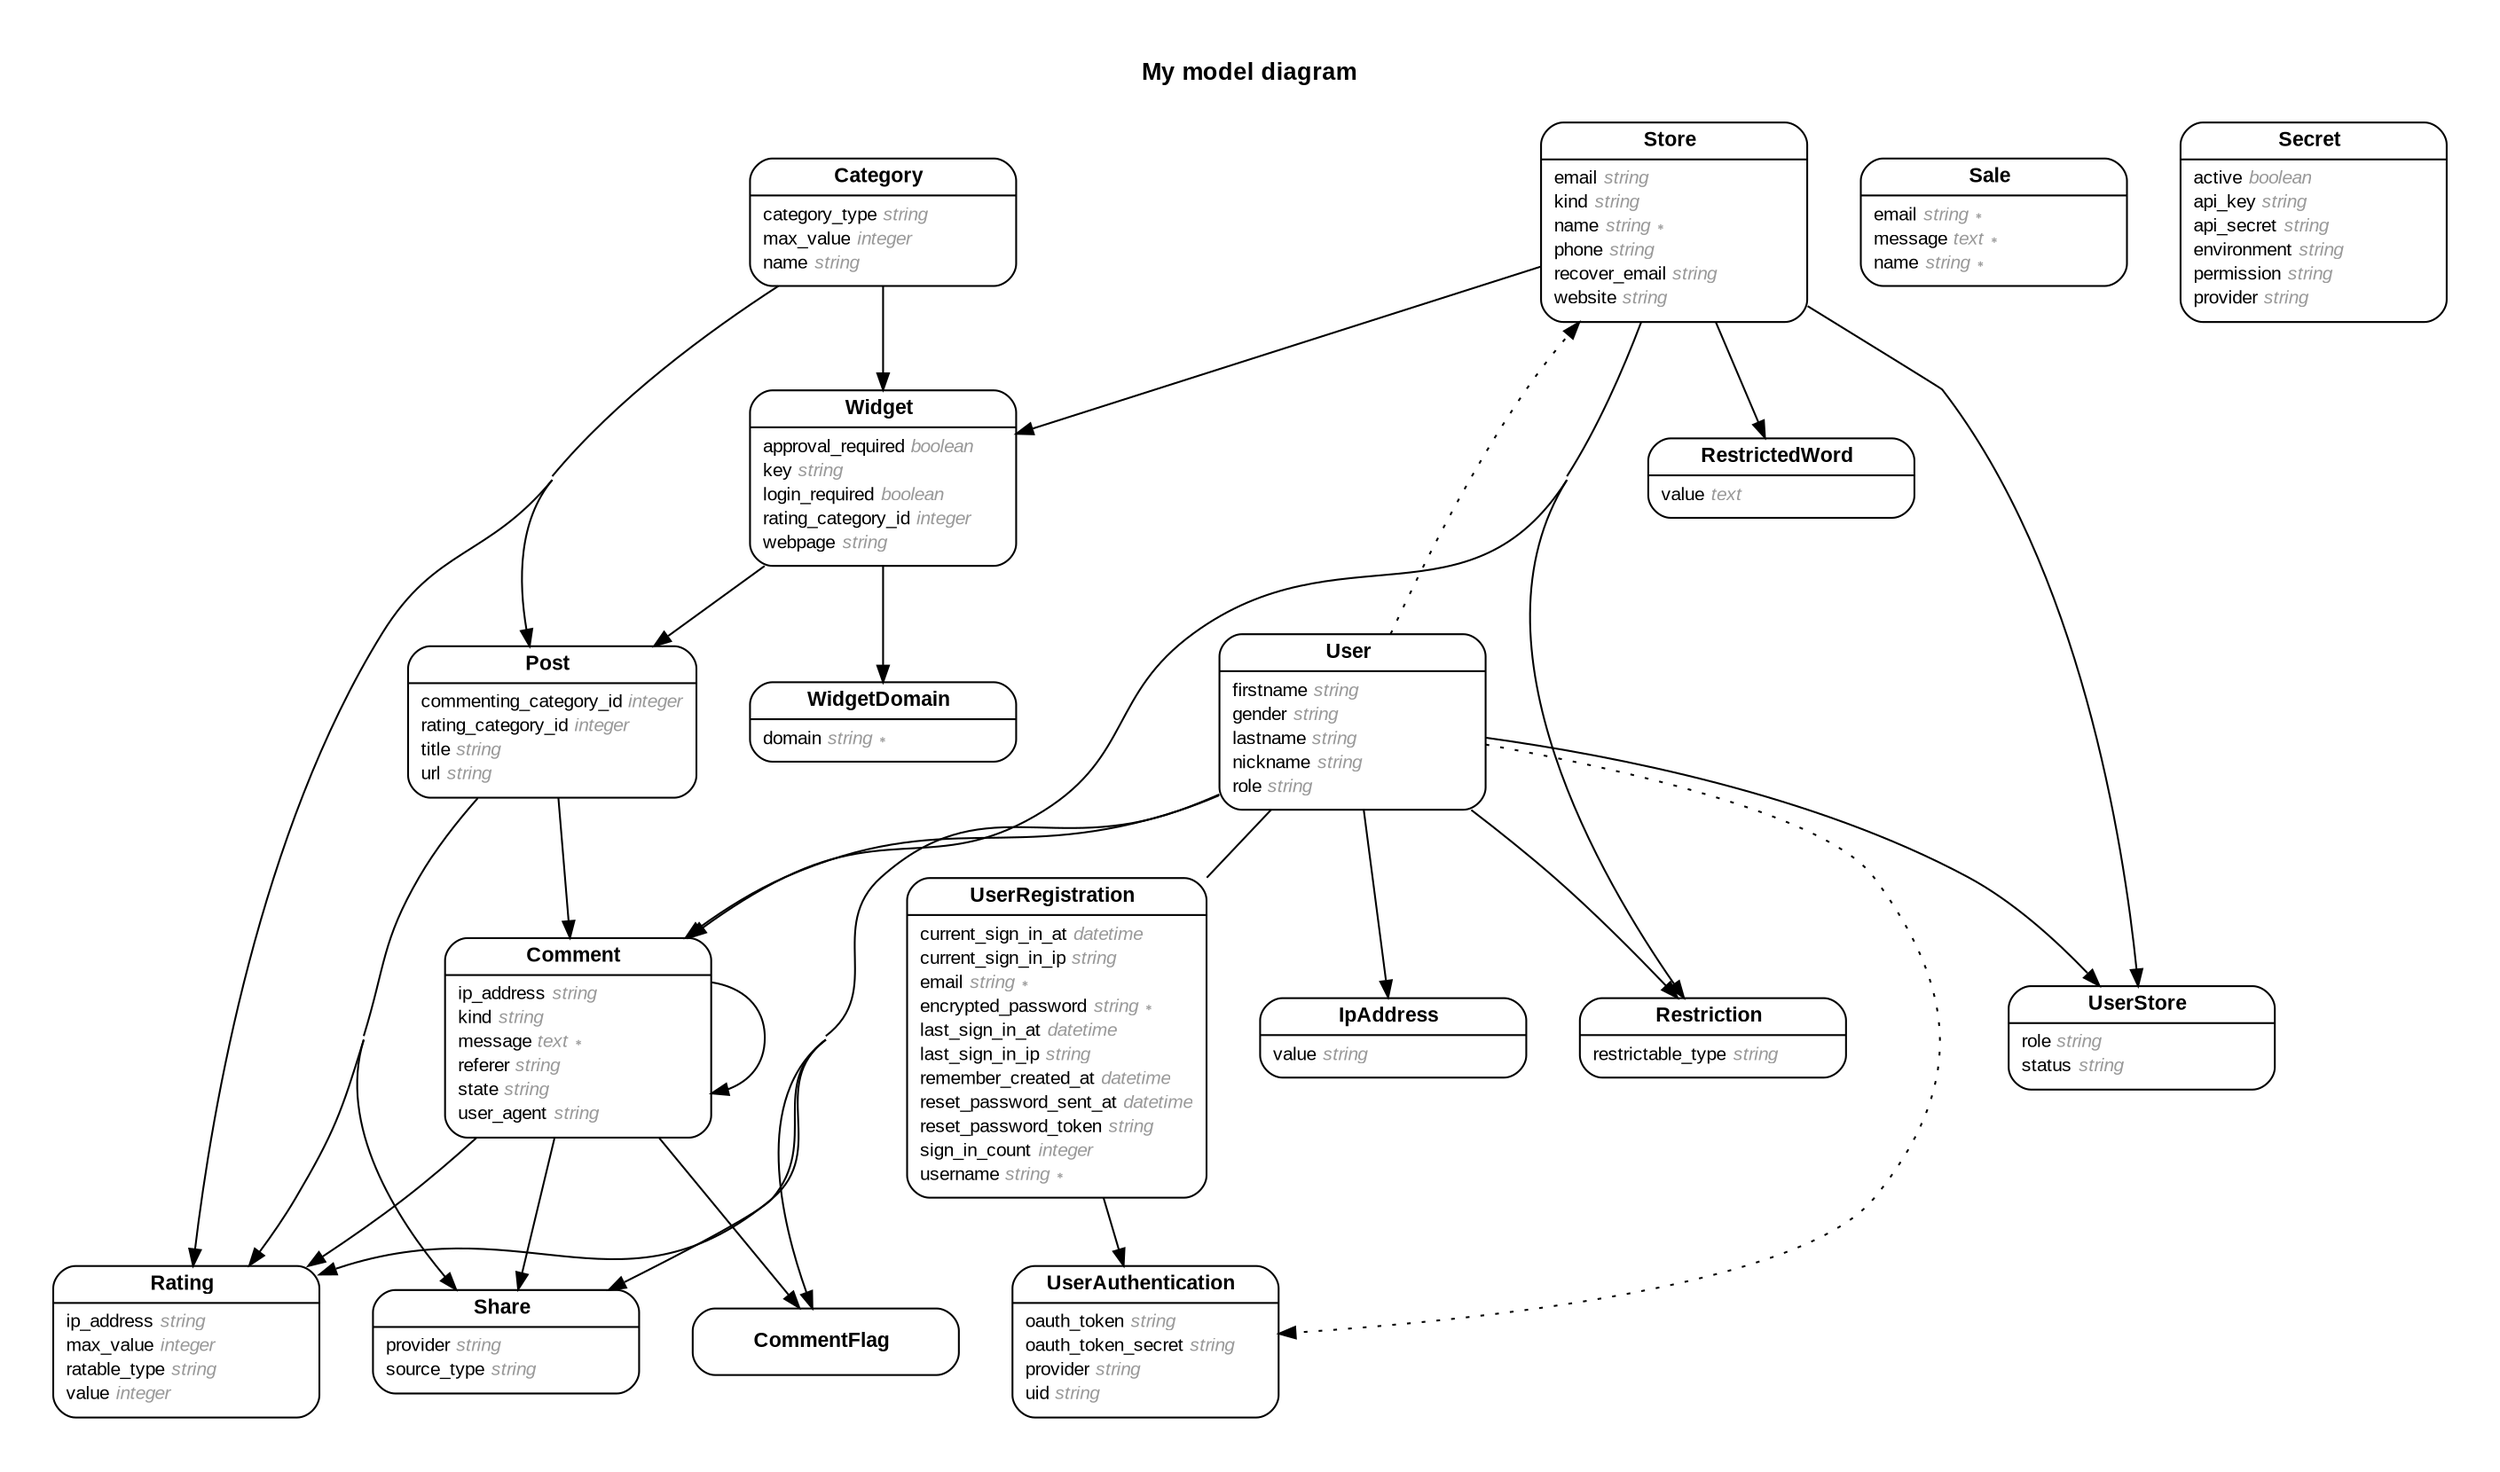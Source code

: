 digraph Omrats {
rankdir = "LR";
ranksep = "0.5";
nodesep = "0.4";
pad = "0.4,0.4";
margin = "0,0";
concentrate = "true";
labelloc = "t";
fontsize = "13";
fontname = "Arial Bold";
node[ shape  =  "Mrecord" , fontsize  =  "10" , fontname  =  "Arial" , margin  =  "0.07,0.05" , penwidth  =  "1.0"];
edge[ fontname  =  "Arial" , fontsize  =  "7" , dir  =  "both" , arrowsize  =  "0.9" , penwidth  =  "1.0" , labelangle  =  "32" , labeldistance  =  "1.8"];
rankdir = "TB";
label = "My model diagram\n\n";
m_Category [label = <{<table border="0" align="center" cellspacing="0.5" cellpadding="0" width="134">
  <tr><td align="center" valign="bottom" width="130"><font face="Arial Bold" point-size="11">Category</font></td></tr>
</table>
|
<table border="0" align="left" cellspacing="2" cellpadding="0" width="134">
  <tr><td align="left" width="130" port="category_type">category_type <font face="Arial Italic" color="grey60">string</font></td></tr>
  <tr><td align="left" width="130" port="max_value">max_value <font face="Arial Italic" color="grey60">integer</font></td></tr>
  <tr><td align="left" width="130" port="name">name <font face="Arial Italic" color="grey60">string</font></td></tr>
</table>
}>];
m_Comment [label = <{<table border="0" align="center" cellspacing="0.5" cellpadding="0" width="134">
  <tr><td align="center" valign="bottom" width="130"><font face="Arial Bold" point-size="11">Comment</font></td></tr>
</table>
|
<table border="0" align="left" cellspacing="2" cellpadding="0" width="134">
  <tr><td align="left" width="130" port="ip_address">ip_address <font face="Arial Italic" color="grey60">string</font></td></tr>
  <tr><td align="left" width="130" port="kind">kind <font face="Arial Italic" color="grey60">string</font></td></tr>
  <tr><td align="left" width="130" port="message">message <font face="Arial Italic" color="grey60">text ∗</font></td></tr>
  <tr><td align="left" width="130" port="referer">referer <font face="Arial Italic" color="grey60">string</font></td></tr>
  <tr><td align="left" width="130" port="state">state <font face="Arial Italic" color="grey60">string</font></td></tr>
  <tr><td align="left" width="130" port="user_agent">user_agent <font face="Arial Italic" color="grey60">string</font></td></tr>
</table>
}>];
m_CommentFlag [label = <{<table border="0" align="center" cellspacing="0.5" cellpadding="0" width="134">
  <tr><td align="center" valign="bottom" width="130"><font face="Arial Bold" point-size="11">CommentFlag</font></td></tr>
</table>
}>];
m_IpAddress [label = <{<table border="0" align="center" cellspacing="0.5" cellpadding="0" width="134">
  <tr><td align="center" valign="bottom" width="130"><font face="Arial Bold" point-size="11">IpAddress</font></td></tr>
</table>
|
<table border="0" align="left" cellspacing="2" cellpadding="0" width="134">
  <tr><td align="left" width="130" port="value">value <font face="Arial Italic" color="grey60">string</font></td></tr>
</table>
}>];
m_Post [label = <{<table border="0" align="center" cellspacing="0.5" cellpadding="0" width="134">
  <tr><td align="center" valign="bottom" width="130"><font face="Arial Bold" point-size="11">Post</font></td></tr>
</table>
|
<table border="0" align="left" cellspacing="2" cellpadding="0" width="134">
  <tr><td align="left" width="130" port="commenting_category_id">commenting_category_id <font face="Arial Italic" color="grey60">integer</font></td></tr>
  <tr><td align="left" width="130" port="rating_category_id">rating_category_id <font face="Arial Italic" color="grey60">integer</font></td></tr>
  <tr><td align="left" width="130" port="title">title <font face="Arial Italic" color="grey60">string</font></td></tr>
  <tr><td align="left" width="130" port="url">url <font face="Arial Italic" color="grey60">string</font></td></tr>
</table>
}>];
m_Rating [label = <{<table border="0" align="center" cellspacing="0.5" cellpadding="0" width="134">
  <tr><td align="center" valign="bottom" width="130"><font face="Arial Bold" point-size="11">Rating</font></td></tr>
</table>
|
<table border="0" align="left" cellspacing="2" cellpadding="0" width="134">
  <tr><td align="left" width="130" port="ip_address">ip_address <font face="Arial Italic" color="grey60">string</font></td></tr>
  <tr><td align="left" width="130" port="max_value">max_value <font face="Arial Italic" color="grey60">integer</font></td></tr>
  <tr><td align="left" width="130" port="ratable_type">ratable_type <font face="Arial Italic" color="grey60">string</font></td></tr>
  <tr><td align="left" width="130" port="value">value <font face="Arial Italic" color="grey60">integer</font></td></tr>
</table>
}>];
m_RestrictedWord [label = <{<table border="0" align="center" cellspacing="0.5" cellpadding="0" width="134">
  <tr><td align="center" valign="bottom" width="130"><font face="Arial Bold" point-size="11">RestrictedWord</font></td></tr>
</table>
|
<table border="0" align="left" cellspacing="2" cellpadding="0" width="134">
  <tr><td align="left" width="130" port="value">value <font face="Arial Italic" color="grey60">text</font></td></tr>
</table>
}>];
m_Restriction [label = <{<table border="0" align="center" cellspacing="0.5" cellpadding="0" width="134">
  <tr><td align="center" valign="bottom" width="130"><font face="Arial Bold" point-size="11">Restriction</font></td></tr>
</table>
|
<table border="0" align="left" cellspacing="2" cellpadding="0" width="134">
  <tr><td align="left" width="130" port="restrictable_type">restrictable_type <font face="Arial Italic" color="grey60">string</font></td></tr>
</table>
}>];
m_Sale [label = <{<table border="0" align="center" cellspacing="0.5" cellpadding="0" width="134">
  <tr><td align="center" valign="bottom" width="130"><font face="Arial Bold" point-size="11">Sale</font></td></tr>
</table>
|
<table border="0" align="left" cellspacing="2" cellpadding="0" width="134">
  <tr><td align="left" width="130" port="email">email <font face="Arial Italic" color="grey60">string ∗</font></td></tr>
  <tr><td align="left" width="130" port="message">message <font face="Arial Italic" color="grey60">text ∗</font></td></tr>
  <tr><td align="left" width="130" port="name">name <font face="Arial Italic" color="grey60">string ∗</font></td></tr>
</table>
}>];
m_Secret [label = <{<table border="0" align="center" cellspacing="0.5" cellpadding="0" width="134">
  <tr><td align="center" valign="bottom" width="130"><font face="Arial Bold" point-size="11">Secret</font></td></tr>
</table>
|
<table border="0" align="left" cellspacing="2" cellpadding="0" width="134">
  <tr><td align="left" width="130" port="active">active <font face="Arial Italic" color="grey60">boolean</font></td></tr>
  <tr><td align="left" width="130" port="api_key">api_key <font face="Arial Italic" color="grey60">string</font></td></tr>
  <tr><td align="left" width="130" port="api_secret">api_secret <font face="Arial Italic" color="grey60">string</font></td></tr>
  <tr><td align="left" width="130" port="environment">environment <font face="Arial Italic" color="grey60">string</font></td></tr>
  <tr><td align="left" width="130" port="permission">permission <font face="Arial Italic" color="grey60">string</font></td></tr>
  <tr><td align="left" width="130" port="provider">provider <font face="Arial Italic" color="grey60">string</font></td></tr>
</table>
}>];
m_Share [label = <{<table border="0" align="center" cellspacing="0.5" cellpadding="0" width="134">
  <tr><td align="center" valign="bottom" width="130"><font face="Arial Bold" point-size="11">Share</font></td></tr>
</table>
|
<table border="0" align="left" cellspacing="2" cellpadding="0" width="134">
  <tr><td align="left" width="130" port="provider">provider <font face="Arial Italic" color="grey60">string</font></td></tr>
  <tr><td align="left" width="130" port="source_type">source_type <font face="Arial Italic" color="grey60">string</font></td></tr>
</table>
}>];
m_Store [label = <{<table border="0" align="center" cellspacing="0.5" cellpadding="0" width="134">
  <tr><td align="center" valign="bottom" width="130"><font face="Arial Bold" point-size="11">Store</font></td></tr>
</table>
|
<table border="0" align="left" cellspacing="2" cellpadding="0" width="134">
  <tr><td align="left" width="130" port="email">email <font face="Arial Italic" color="grey60">string</font></td></tr>
  <tr><td align="left" width="130" port="kind">kind <font face="Arial Italic" color="grey60">string</font></td></tr>
  <tr><td align="left" width="130" port="name">name <font face="Arial Italic" color="grey60">string ∗</font></td></tr>
  <tr><td align="left" width="130" port="phone">phone <font face="Arial Italic" color="grey60">string</font></td></tr>
  <tr><td align="left" width="130" port="recover_email">recover_email <font face="Arial Italic" color="grey60">string</font></td></tr>
  <tr><td align="left" width="130" port="website">website <font face="Arial Italic" color="grey60">string</font></td></tr>
</table>
}>];
m_User [label = <{<table border="0" align="center" cellspacing="0.5" cellpadding="0" width="134">
  <tr><td align="center" valign="bottom" width="130"><font face="Arial Bold" point-size="11">User</font></td></tr>
</table>
|
<table border="0" align="left" cellspacing="2" cellpadding="0" width="134">
  <tr><td align="left" width="130" port="firstname">firstname <font face="Arial Italic" color="grey60">string</font></td></tr>
  <tr><td align="left" width="130" port="gender">gender <font face="Arial Italic" color="grey60">string</font></td></tr>
  <tr><td align="left" width="130" port="lastname">lastname <font face="Arial Italic" color="grey60">string</font></td></tr>
  <tr><td align="left" width="130" port="nickname">nickname <font face="Arial Italic" color="grey60">string</font></td></tr>
  <tr><td align="left" width="130" port="role">role <font face="Arial Italic" color="grey60">string</font></td></tr>
</table>
}>];
m_UserAuthentication [label = <{<table border="0" align="center" cellspacing="0.5" cellpadding="0" width="134">
  <tr><td align="center" valign="bottom" width="130"><font face="Arial Bold" point-size="11">UserAuthentication</font></td></tr>
</table>
|
<table border="0" align="left" cellspacing="2" cellpadding="0" width="134">
  <tr><td align="left" width="130" port="oauth_token">oauth_token <font face="Arial Italic" color="grey60">string</font></td></tr>
  <tr><td align="left" width="130" port="oauth_token_secret">oauth_token_secret <font face="Arial Italic" color="grey60">string</font></td></tr>
  <tr><td align="left" width="130" port="provider">provider <font face="Arial Italic" color="grey60">string</font></td></tr>
  <tr><td align="left" width="130" port="uid">uid <font face="Arial Italic" color="grey60">string</font></td></tr>
</table>
}>];
m_UserRegistration [label = <{<table border="0" align="center" cellspacing="0.5" cellpadding="0" width="134">
  <tr><td align="center" valign="bottom" width="130"><font face="Arial Bold" point-size="11">UserRegistration</font></td></tr>
</table>
|
<table border="0" align="left" cellspacing="2" cellpadding="0" width="134">
  <tr><td align="left" width="130" port="current_sign_in_at">current_sign_in_at <font face="Arial Italic" color="grey60">datetime</font></td></tr>
  <tr><td align="left" width="130" port="current_sign_in_ip">current_sign_in_ip <font face="Arial Italic" color="grey60">string</font></td></tr>
  <tr><td align="left" width="130" port="email">email <font face="Arial Italic" color="grey60">string ∗</font></td></tr>
  <tr><td align="left" width="130" port="encrypted_password">encrypted_password <font face="Arial Italic" color="grey60">string ∗</font></td></tr>
  <tr><td align="left" width="130" port="last_sign_in_at">last_sign_in_at <font face="Arial Italic" color="grey60">datetime</font></td></tr>
  <tr><td align="left" width="130" port="last_sign_in_ip">last_sign_in_ip <font face="Arial Italic" color="grey60">string</font></td></tr>
  <tr><td align="left" width="130" port="remember_created_at">remember_created_at <font face="Arial Italic" color="grey60">datetime</font></td></tr>
  <tr><td align="left" width="130" port="reset_password_sent_at">reset_password_sent_at <font face="Arial Italic" color="grey60">datetime</font></td></tr>
  <tr><td align="left" width="130" port="reset_password_token">reset_password_token <font face="Arial Italic" color="grey60">string</font></td></tr>
  <tr><td align="left" width="130" port="sign_in_count">sign_in_count <font face="Arial Italic" color="grey60">integer</font></td></tr>
  <tr><td align="left" width="130" port="username">username <font face="Arial Italic" color="grey60">string ∗</font></td></tr>
</table>
}>];
m_UserStore [label = <{<table border="0" align="center" cellspacing="0.5" cellpadding="0" width="134">
  <tr><td align="center" valign="bottom" width="130"><font face="Arial Bold" point-size="11">UserStore</font></td></tr>
</table>
|
<table border="0" align="left" cellspacing="2" cellpadding="0" width="134">
  <tr><td align="left" width="130" port="role">role <font face="Arial Italic" color="grey60">string</font></td></tr>
  <tr><td align="left" width="130" port="status">status <font face="Arial Italic" color="grey60">string</font></td></tr>
</table>
}>];
m_Widget [label = <{<table border="0" align="center" cellspacing="0.5" cellpadding="0" width="134">
  <tr><td align="center" valign="bottom" width="130"><font face="Arial Bold" point-size="11">Widget</font></td></tr>
</table>
|
<table border="0" align="left" cellspacing="2" cellpadding="0" width="134">
  <tr><td align="left" width="130" port="approval_required">approval_required <font face="Arial Italic" color="grey60">boolean</font></td></tr>
  <tr><td align="left" width="130" port="key">key <font face="Arial Italic" color="grey60">string</font></td></tr>
  <tr><td align="left" width="130" port="login_required">login_required <font face="Arial Italic" color="grey60">boolean</font></td></tr>
  <tr><td align="left" width="130" port="rating_category_id">rating_category_id <font face="Arial Italic" color="grey60">integer</font></td></tr>
  <tr><td align="left" width="130" port="webpage">webpage <font face="Arial Italic" color="grey60">string</font></td></tr>
</table>
}>];
m_WidgetDomain [label = <{<table border="0" align="center" cellspacing="0.5" cellpadding="0" width="134">
  <tr><td align="center" valign="bottom" width="130"><font face="Arial Bold" point-size="11">WidgetDomain</font></td></tr>
</table>
|
<table border="0" align="left" cellspacing="2" cellpadding="0" width="134">
  <tr><td align="left" width="130" port="domain">domain <font face="Arial Italic" color="grey60">string ∗</font></td></tr>
</table>
}>];
  m_User -> m_UserRegistration [arrowhead = "none", arrowtail = "none", weight = "2"];
  m_UserRegistration -> m_UserAuthentication [arrowhead = "normal", arrowtail = "none", weight = "2"];
  m_Category -> m_Widget [arrowhead = "normal", arrowtail = "none", weight = "2"];
  m_Category -> m_Post [arrowhead = "normal", arrowtail = "none", weight = "2"];
  m_Category -> m_Rating [arrowhead = "normal", arrowtail = "none", weight = "1"];
  m_Post -> m_Comment [arrowhead = "normal", arrowtail = "none", weight = "3"];
  m_User -> m_Comment [arrowhead = "normal", arrowtail = "none", weight = "2"];
  m_Store -> m_Comment [arrowhead = "normal", arrowtail = "none", weight = "2"];
  m_Comment -> m_Comment [arrowhead = "normal", arrowtail = "none", weight = "2"];
  m_Comment -> m_Rating [arrowhead = "normal", arrowtail = "none", weight = "1"];
  m_Post -> m_Rating [arrowhead = "normal", arrowtail = "none", weight = "1"];
  m_Comment -> m_Share [arrowhead = "normal", arrowtail = "none", weight = "1"];
  m_Post -> m_Share [arrowhead = "normal", arrowtail = "none", weight = "1"];
  m_Comment -> m_CommentFlag [arrowhead = "normal", arrowtail = "none", weight = "2"];
  m_User -> m_Share [arrowhead = "normal", arrowtail = "none", weight = "2"];
  m_User -> m_UserAuthentication [style = "dotted", arrowhead = "normal", arrowtail = "none", weight = "1", constraint = "false"];
  m_User -> m_UserStore [arrowhead = "normal", arrowtail = "none", weight = "2"];
  m_User -> m_Store [style = "dotted", arrowhead = "normal", arrowtail = "none", weight = "4", constraint = "false"];
  m_User -> m_Restriction [arrowhead = "normal", arrowtail = "none", weight = "1"];
  m_User -> m_IpAddress [arrowhead = "normal", arrowtail = "none", weight = "2"];
  m_User -> m_Rating [arrowhead = "normal", arrowtail = "none", weight = "1"];
  m_User -> m_CommentFlag [arrowhead = "normal", arrowtail = "none", weight = "2"];
  m_Store -> m_Widget [arrowhead = "normal", arrowtail = "none", weight = "2"];
  m_Category -> m_Widget [arrowhead = "normal", arrowtail = "none", weight = "1"];
  m_Widget -> m_Post [arrowhead = "normal", arrowtail = "none", weight = "2"];
  m_Widget -> m_WidgetDomain [arrowhead = "normal", arrowtail = "none", weight = "2"];
  m_Category -> m_Post [arrowhead = "normal", arrowtail = "none", weight = "1"];
  m_Category -> m_Post [arrowhead = "normal", arrowtail = "none", weight = "1"];
  m_Store -> m_RestrictedWord [arrowhead = "normal", arrowtail = "none", weight = "2"];
  m_Store -> m_Restriction [arrowhead = "normal", arrowtail = "none", weight = "2"];
  m_Store -> m_UserStore [arrowhead = "normal", arrowtail = "none", weight = "2"];
}
